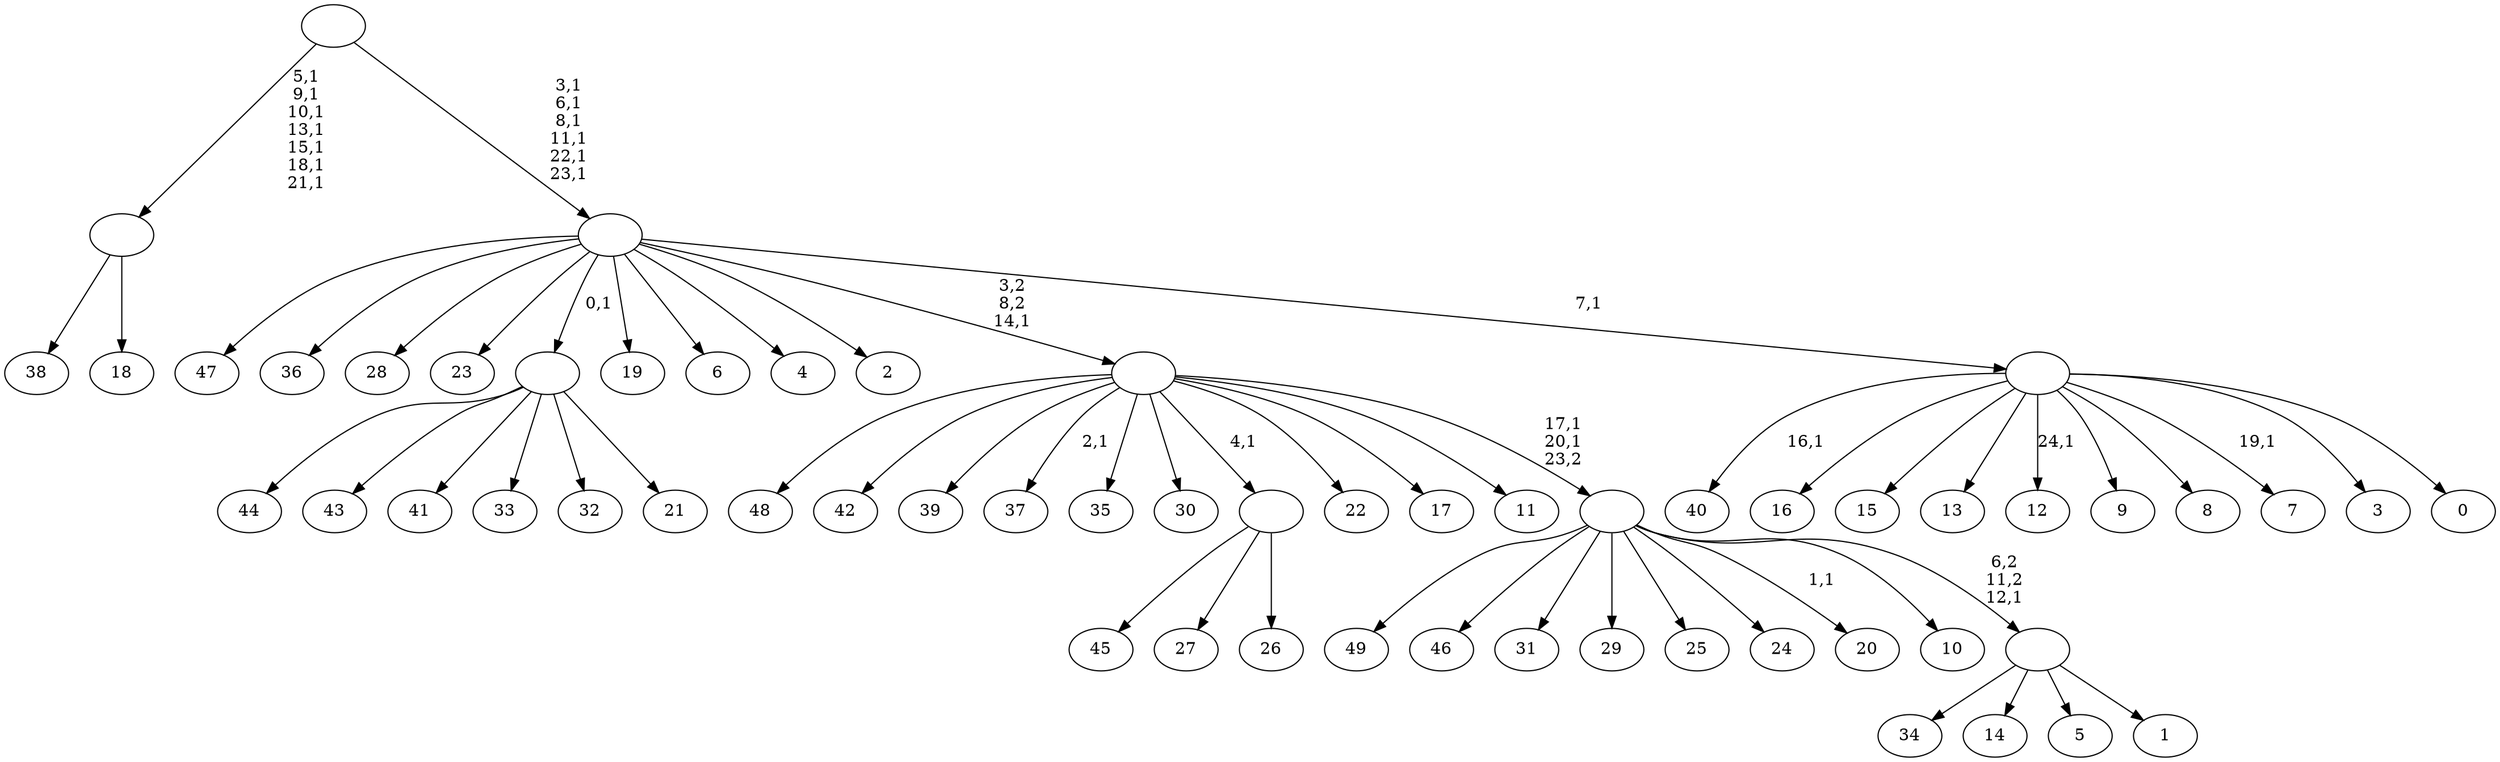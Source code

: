 digraph T {
	75 [label="49"]
	74 [label="48"]
	73 [label="47"]
	72 [label="46"]
	71 [label="45"]
	70 [label="44"]
	69 [label="43"]
	68 [label="42"]
	67 [label="41"]
	66 [label="40"]
	64 [label="39"]
	63 [label="38"]
	62 [label="37"]
	60 [label="36"]
	59 [label="35"]
	58 [label="34"]
	57 [label="33"]
	56 [label="32"]
	55 [label="31"]
	54 [label="30"]
	53 [label="29"]
	52 [label="28"]
	51 [label="27"]
	50 [label="26"]
	49 [label=""]
	48 [label="25"]
	47 [label="24"]
	46 [label="23"]
	45 [label="22"]
	44 [label="21"]
	43 [label=""]
	42 [label="20"]
	40 [label="19"]
	39 [label="18"]
	38 [label=""]
	31 [label="17"]
	30 [label="16"]
	29 [label="15"]
	28 [label="14"]
	27 [label="13"]
	26 [label="12"]
	24 [label="11"]
	23 [label="10"]
	22 [label="9"]
	21 [label="8"]
	20 [label="7"]
	18 [label="6"]
	17 [label="5"]
	16 [label="4"]
	15 [label="3"]
	14 [label="2"]
	13 [label="1"]
	12 [label=""]
	11 [label=""]
	9 [label=""]
	8 [label="0"]
	7 [label=""]
	6 [label=""]
	0 [label=""]
	49 -> 71 [label=""]
	49 -> 51 [label=""]
	49 -> 50 [label=""]
	43 -> 70 [label=""]
	43 -> 69 [label=""]
	43 -> 67 [label=""]
	43 -> 57 [label=""]
	43 -> 56 [label=""]
	43 -> 44 [label=""]
	38 -> 63 [label=""]
	38 -> 39 [label=""]
	12 -> 58 [label=""]
	12 -> 28 [label=""]
	12 -> 17 [label=""]
	12 -> 13 [label=""]
	11 -> 42 [label="1,1"]
	11 -> 75 [label=""]
	11 -> 72 [label=""]
	11 -> 55 [label=""]
	11 -> 53 [label=""]
	11 -> 48 [label=""]
	11 -> 47 [label=""]
	11 -> 23 [label=""]
	11 -> 12 [label="6,2\n11,2\n12,1"]
	9 -> 11 [label="17,1\n20,1\n23,2"]
	9 -> 62 [label="2,1"]
	9 -> 74 [label=""]
	9 -> 68 [label=""]
	9 -> 64 [label=""]
	9 -> 59 [label=""]
	9 -> 54 [label=""]
	9 -> 49 [label="4,1"]
	9 -> 45 [label=""]
	9 -> 31 [label=""]
	9 -> 24 [label=""]
	7 -> 20 [label="19,1"]
	7 -> 26 [label="24,1"]
	7 -> 66 [label="16,1"]
	7 -> 30 [label=""]
	7 -> 29 [label=""]
	7 -> 27 [label=""]
	7 -> 22 [label=""]
	7 -> 21 [label=""]
	7 -> 15 [label=""]
	7 -> 8 [label=""]
	6 -> 73 [label=""]
	6 -> 60 [label=""]
	6 -> 52 [label=""]
	6 -> 46 [label=""]
	6 -> 43 [label="0,1"]
	6 -> 40 [label=""]
	6 -> 18 [label=""]
	6 -> 16 [label=""]
	6 -> 14 [label=""]
	6 -> 9 [label="3,2\n8,2\n14,1"]
	6 -> 7 [label="7,1"]
	0 -> 6 [label="3,1\n6,1\n8,1\n11,1\n22,1\n23,1"]
	0 -> 38 [label="5,1\n9,1\n10,1\n13,1\n15,1\n18,1\n21,1"]
}
